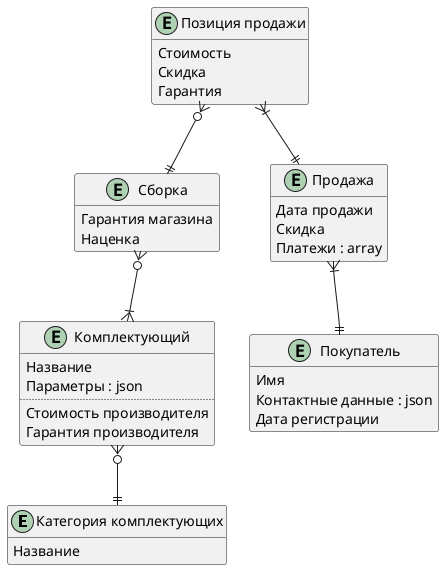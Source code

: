 ﻿@startuml
'https://plantuml.com/class-diagram

hide methods

entity "Категория комплектующих" as componentCategory {
    Название
}
entity "Комплектующий" as component {
    Название
    Параметры : json
    ..
    Стоимость производителя
    Гарантия производителя
}
component }o--|| componentCategory

entity "Сборка" as configuration {
    Гарантия магазина
    Наценка
}
configuration }o--|{ component

entity "Покупатель" as customer {
    Имя
    Контактные данные : json
    Дата регистрации
}

entity "Продажа" as sale {
    Дата продажи
    Скидка
    Платежи : array
} 
sale }|--|| customer

entity "Позиция продажи" as salePosition {
    Стоимость
    Скидка
    Гарантия
}
salePosition }|--|| sale
salePosition }o--|| configuration

@enduml
